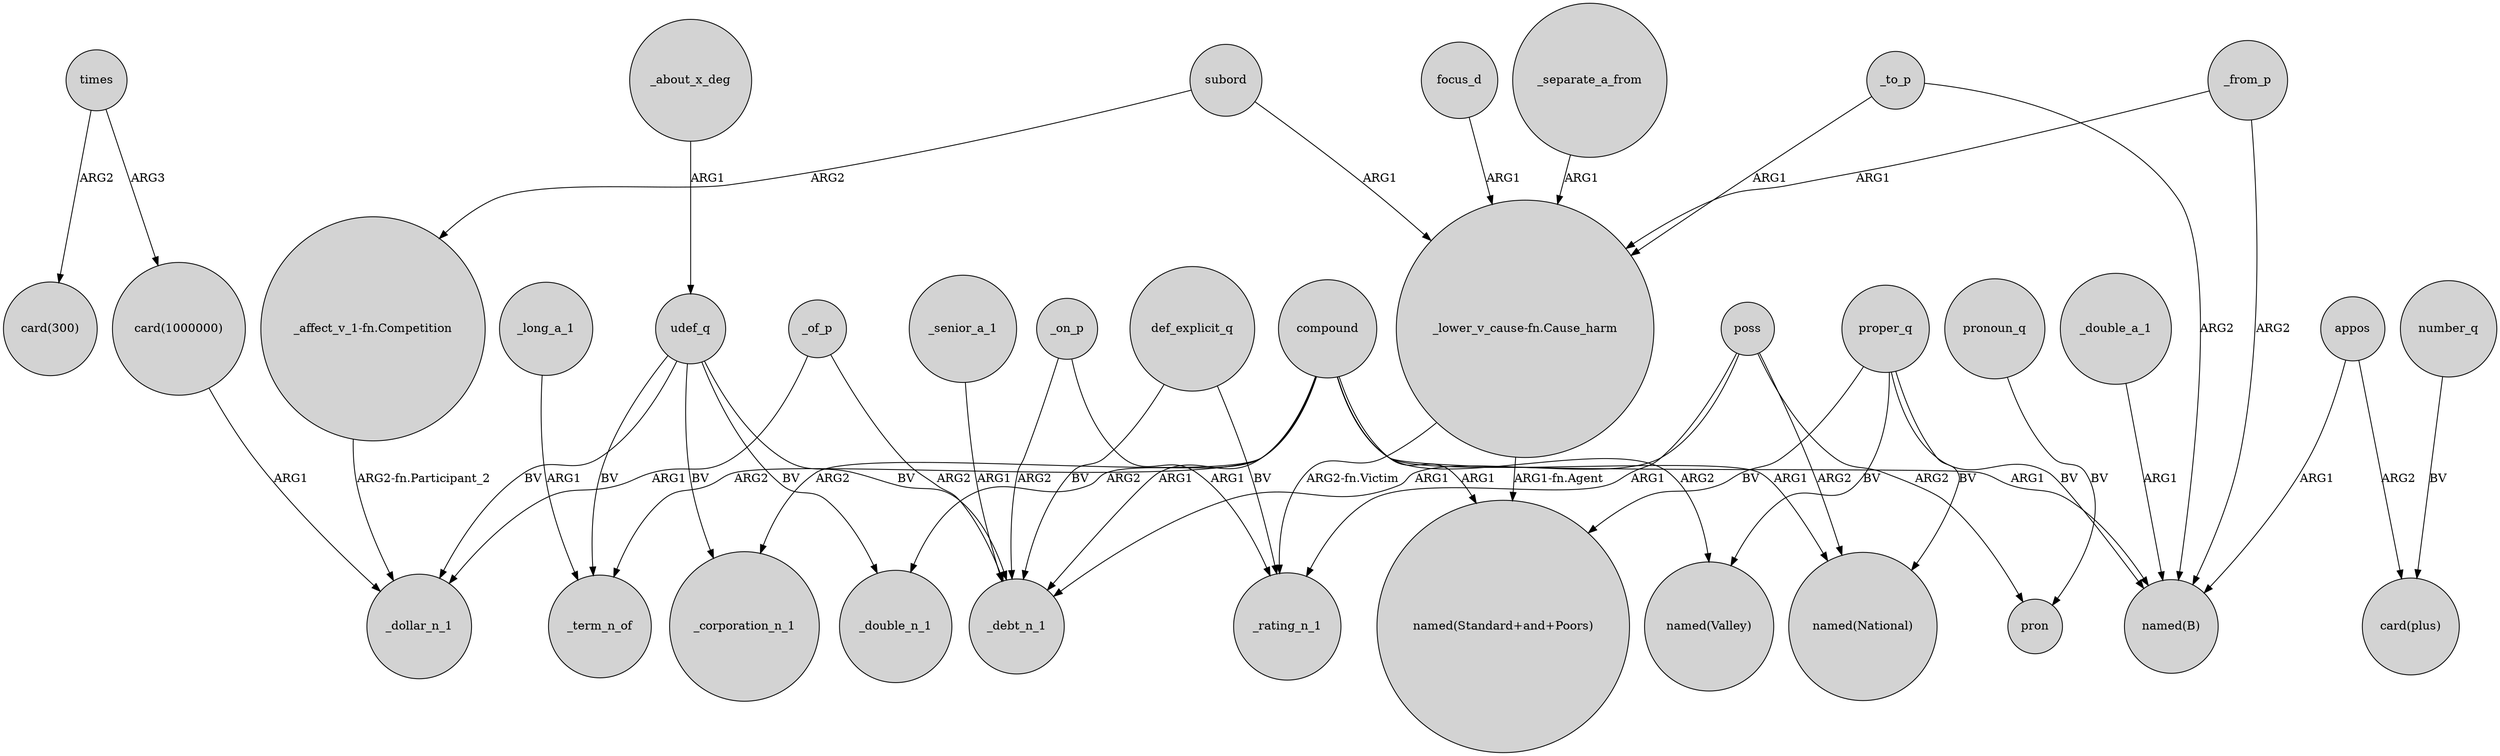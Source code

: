 digraph {
	node [shape=circle style=filled]
	proper_q -> "named(Valley)" [label=BV]
	_of_p -> _dollar_n_1 [label=ARG1]
	compound -> "named(Valley)" [label=ARG2]
	_of_p -> _debt_n_1 [label=ARG2]
	poss -> _rating_n_1 [label=ARG1]
	udef_q -> _term_n_of [label=BV]
	_to_p -> "named(B)" [label=ARG2]
	number_q -> "card(plus)" [label=BV]
	compound -> _double_n_1 [label=ARG2]
	subord -> "_lower_v_cause-fn.Cause_harm" [label=ARG1]
	_to_p -> "_lower_v_cause-fn.Cause_harm" [label=ARG1]
	compound -> _term_n_of [label=ARG2]
	_on_p -> _debt_n_1 [label=ARG2]
	proper_q -> "named(Standard+and+Poors)" [label=BV]
	poss -> _debt_n_1 [label=ARG1]
	_from_p -> "named(B)" [label=ARG2]
	_double_a_1 -> "named(B)" [label=ARG1]
	times -> "card(1000000)" [label=ARG3]
	_long_a_1 -> _term_n_of [label=ARG1]
	def_explicit_q -> _debt_n_1 [label=BV]
	udef_q -> _double_n_1 [label=BV]
	_separate_a_from -> "_lower_v_cause-fn.Cause_harm" [label=ARG1]
	def_explicit_q -> _rating_n_1 [label=BV]
	focus_d -> "_lower_v_cause-fn.Cause_harm" [label=ARG1]
	_from_p -> "_lower_v_cause-fn.Cause_harm" [label=ARG1]
	times -> "card(300)" [label=ARG2]
	poss -> "named(National)" [label=ARG2]
	proper_q -> "named(B)" [label=BV]
	_about_x_deg -> udef_q [label=ARG1]
	pronoun_q -> pron [label=BV]
	compound -> "named(National)" [label=ARG1]
	poss -> pron [label=ARG2]
	subord -> "_affect_v_1-fn.Competition" [label=ARG2]
	udef_q -> _debt_n_1 [label=BV]
	appos -> "card(plus)" [label=ARG2]
	"_lower_v_cause-fn.Cause_harm" -> _rating_n_1 [label="ARG2-fn.Victim"]
	"_affect_v_1-fn.Competition" -> _dollar_n_1 [label="ARG2-fn.Participant_2"]
	udef_q -> _dollar_n_1 [label=BV]
	"card(1000000)" -> _dollar_n_1 [label=ARG1]
	compound -> _corporation_n_1 [label=ARG2]
	compound -> "named(Standard+and+Poors)" [label=ARG1]
	udef_q -> _corporation_n_1 [label=BV]
	"_lower_v_cause-fn.Cause_harm" -> "named(Standard+and+Poors)" [label="ARG1-fn.Agent"]
	proper_q -> "named(National)" [label=BV]
	_senior_a_1 -> _debt_n_1 [label=ARG1]
	compound -> _debt_n_1 [label=ARG1]
	appos -> "named(B)" [label=ARG1]
	compound -> "named(B)" [label=ARG1]
	_on_p -> _rating_n_1 [label=ARG1]
}

